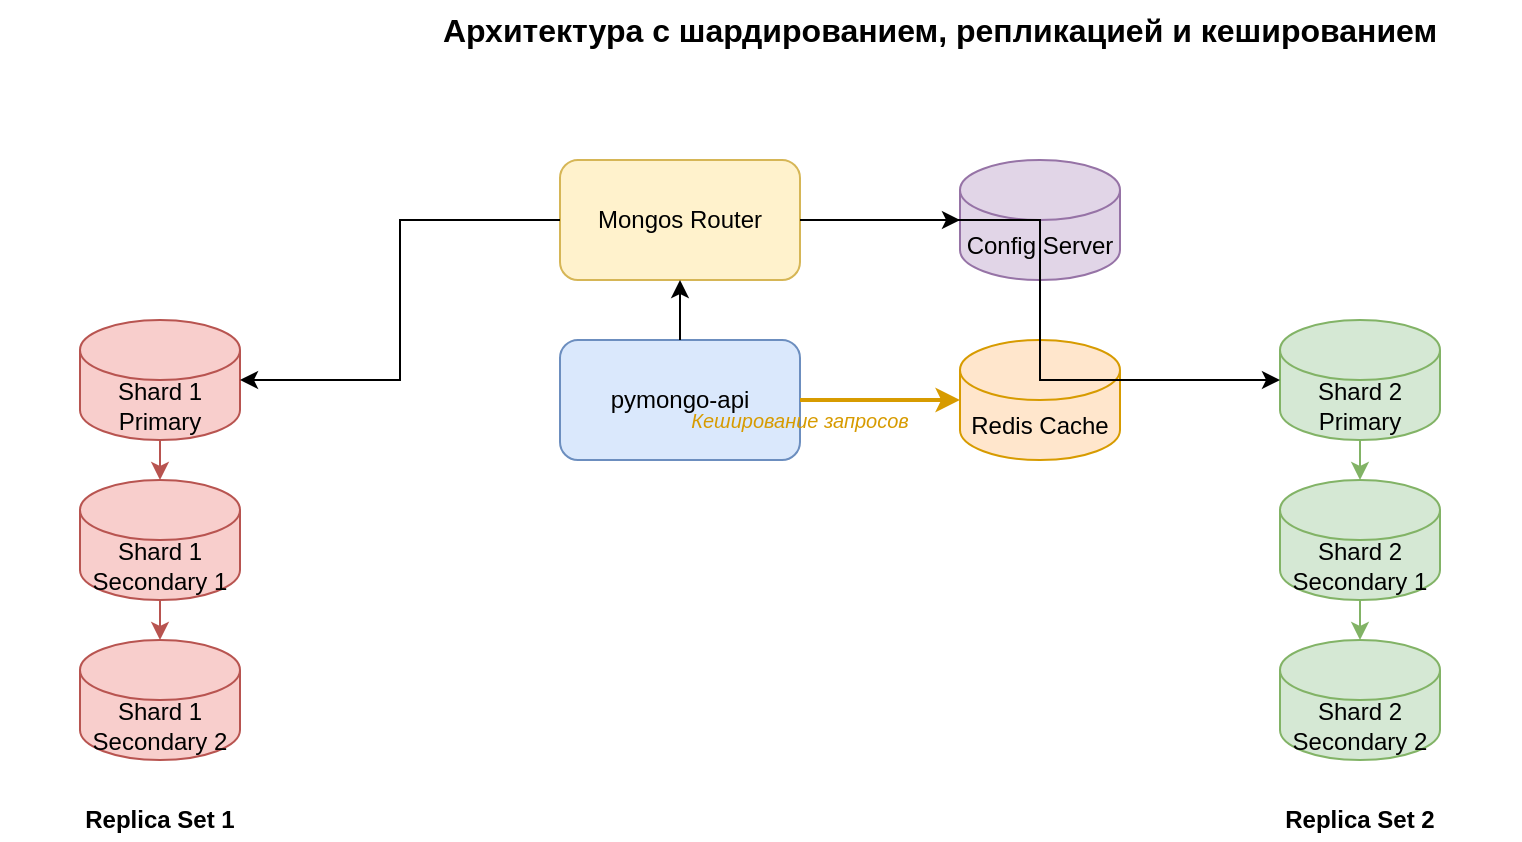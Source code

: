 <mxfile version="24.6.4" type="device">
  <diagram name="Шардирование + Репликация + Кеширование" id="-H_mtQnk-PTXWXPvYvuk">
    <mxGraphModel dx="954" dy="674" grid="1" gridSize="10" guides="1" tooltips="1" connect="1" arrows="1" fold="1" page="1" pageScale="1" pageWidth="1169" pageHeight="827" math="0" shadow="0">
      <root>
        <mxCell id="0" />
        <mxCell id="1" parent="0" />
        
        <!-- API Gateway -->
        <mxCell id="api-gateway" value="pymongo-api" style="rounded=1;whiteSpace=wrap;html=1;fillColor=#dae8fc;strokeColor=#6c8ebf;" vertex="1" parent="1">
          <mxGeometry x="360" y="290" width="120" height="60" as="geometry" />
        </mxCell>
        
        <!-- Redis Cache -->
        <mxCell id="redis-cache" value="Redis Cache" style="shape=cylinder3;whiteSpace=wrap;html=1;boundedLbl=1;backgroundOutline=1;size=15;fillColor=#ffe6cc;strokeColor=#d79b00;" vertex="1" parent="1">
          <mxGeometry x="560" y="290" width="80" height="60" as="geometry" />
        </mxCell>
        
        <!-- Mongos Router -->
        <mxCell id="mongos-router" value="Mongos Router" style="rounded=1;whiteSpace=wrap;html=1;fillColor=#fff2cc;strokeColor=#d6b656;" vertex="1" parent="1">
          <mxGeometry x="360" y="200" width="120" height="60" as="geometry" />
        </mxCell>
        
        <!-- Config Server -->
        <mxCell id="config-server" value="Config Server" style="shape=cylinder3;whiteSpace=wrap;html=1;boundedLbl=1;backgroundOutline=1;size=15;fillColor=#e1d5e7;strokeColor=#9673a6;" vertex="1" parent="1">
          <mxGeometry x="560" y="200" width="80" height="60" as="geometry" />
        </mxCell>
        
        <!-- Shard 1 Primary -->
        <mxCell id="shard1-primary" value="Shard 1 Primary" style="shape=cylinder3;whiteSpace=wrap;html=1;boundedLbl=1;backgroundOutline=1;size=15;fillColor=#f8cecc;strokeColor=#b85450;" vertex="1" parent="1">
          <mxGeometry x="120" y="280" width="80" height="60" as="geometry" />
        </mxCell>
        
        <!-- Shard 1 Secondary 1 -->
        <mxCell id="shard1-secondary1" value="Shard 1 Secondary 1" style="shape=cylinder3;whiteSpace=wrap;html=1;boundedLbl=1;backgroundOutline=1;size=15;fillColor=#f8cecc;strokeColor=#b85450;" vertex="1" parent="1">
          <mxGeometry x="120" y="360" width="80" height="60" as="geometry" />
        </mxCell>
        
        <!-- Shard 1 Secondary 2 -->
        <mxCell id="shard1-secondary2" value="Shard 1 Secondary 2" style="shape=cylinder3;whiteSpace=wrap;html=1;boundedLbl=1;backgroundOutline=1;size=15;fillColor=#f8cecc;strokeColor=#b85450;" vertex="1" parent="1">
          <mxGeometry x="120" y="440" width="80" height="60" as="geometry" />
        </mxCell>
        
        <!-- Shard 2 Primary -->
        <mxCell id="shard2-primary" value="Shard 2 Primary" style="shape=cylinder3;whiteSpace=wrap;html=1;boundedLbl=1;backgroundOutline=1;size=15;fillColor=#d5e8d4;strokeColor=#82b366;" vertex="1" parent="1">
          <mxGeometry x="720" y="280" width="80" height="60" as="geometry" />
        </mxCell>
        
        <!-- Shard 2 Secondary 1 -->
        <mxCell id="shard2-secondary1" value="Shard 2 Secondary 1" style="shape=cylinder3;whiteSpace=wrap;html=1;boundedLbl=1;backgroundOutline=1;size=15;fillColor=#d5e8d4;strokeColor=#82b366;" vertex="1" parent="1">
          <mxGeometry x="720" y="360" width="80" height="60" as="geometry" />
        </mxCell>
        
        <!-- Shard 2 Secondary 2 -->
        <mxCell id="shard2-secondary2" value="Shard 2 Secondary 2" style="shape=cylinder3;whiteSpace=wrap;html=1;boundedLbl=1;backgroundOutline=1;size=15;fillColor=#d5e8d4;strokeColor=#82b366;" vertex="1" parent="1">
          <mxGeometry x="720" y="440" width="80" height="60" as="geometry" />
        </mxCell>
        
        <!-- Connections -->
        <mxCell id="api-to-mongos" style="edgeStyle=orthogonalEdgeStyle;rounded=0;orthogonalLoop=1;jettySize=auto;html=1;exitX=0.5;exitY=0;exitDx=0;exitDy=0;entryX=0.5;entryY=1;entryDx=0;entryDy=0;" edge="1" parent="1" source="api-gateway" target="mongos-router">
          <mxGeometry relative="1" as="geometry" />
        </mxCell>
        
        <mxCell id="api-to-redis" style="edgeStyle=orthogonalEdgeStyle;rounded=0;orthogonalLoop=1;jettySize=auto;html=1;exitX=1;exitY=0.5;exitDx=0;exitDy=0;entryX=0;entryY=0.5;entryDx=0;entryDy=0;strokeColor=#d79b00;strokeWidth=2;" edge="1" parent="1" source="api-gateway" target="redis-cache">
          <mxGeometry relative="1" as="geometry" />
        </mxCell>
        
        <mxCell id="mongos-to-config" style="edgeStyle=orthogonalEdgeStyle;rounded=0;orthogonalLoop=1;jettySize=auto;html=1;exitX=1;exitY=0.5;exitDx=0;exitDy=0;entryX=0;entryY=0.5;entryDx=0;entryDy=0;" edge="1" parent="1" source="mongos-router" target="config-server">
          <mxGeometry relative="1" as="geometry" />
        </mxCell>
        
        <mxCell id="mongos-to-shard1-primary" style="edgeStyle=orthogonalEdgeStyle;rounded=0;orthogonalLoop=1;jettySize=auto;html=1;exitX=0;exitY=0.5;exitDx=0;exitDy=0;entryX=1;entryY=0.5;entryDx=0;entryDy=0;" edge="1" parent="1" source="mongos-router" target="shard1-primary">
          <mxGeometry relative="1" as="geometry" />
        </mxCell>
        
        <mxCell id="mongos-to-shard2-primary" style="edgeStyle=orthogonalEdgeStyle;rounded=0;orthogonalLoop=1;jettySize=auto;html=1;exitX=1;exitY=0.5;exitDx=0;exitDy=0;entryX=0;entryY=0.5;entryDx=0;entryDy=0;" edge="1" parent="1" source="mongos-router" target="shard2-primary">
          <mxGeometry relative="1" as="geometry" />
        </mxCell>
        
        <!-- Replica Set Connections -->
        <mxCell id="shard1-replica-1" style="edgeStyle=orthogonalEdgeStyle;rounded=0;orthogonalLoop=1;jettySize=auto;html=1;exitX=0.5;exitY=1;exitDx=0;exitDy=0;entryX=0.5;entryY=0;entryDx=0;entryDy=0;strokeColor=#b85450;" edge="1" parent="1" source="shard1-primary" target="shard1-secondary1">
          <mxGeometry relative="1" as="geometry" />
        </mxCell>
        
        <mxCell id="shard1-replica-2" style="edgeStyle=orthogonalEdgeStyle;rounded=0;orthogonalLoop=1;jettySize=auto;html=1;exitX=0.5;exitY=1;exitDx=0;exitDy=0;entryX=0.5;entryY=0;entryDx=0;entryDy=0;strokeColor=#b85450;" edge="1" parent="1" source="shard1-secondary1" target="shard1-secondary2">
          <mxGeometry relative="1" as="geometry" />
        </mxCell>
        
        <mxCell id="shard2-replica-1" style="edgeStyle=orthogonalEdgeStyle;rounded=0;orthogonalLoop=1;jettySize=auto;html=1;exitX=0.5;exitY=1;exitDx=0;exitDy=0;entryX=0.5;entryY=0;entryDx=0;entryDy=0;strokeColor=#82b366;" edge="1" parent="1" source="shard2-primary" target="shard2-secondary1">
          <mxGeometry relative="1" as="geometry" />
        </mxCell>
        
        <mxCell id="shard2-replica-2" style="edgeStyle=orthogonalEdgeStyle;rounded=0;orthogonalLoop=1;jettySize=auto;html=1;exitX=0.5;exitY=1;exitDx=0;exitDy=0;entryX=0.5;entryY=0;entryDx=0;entryDy=0;strokeColor=#82b366;" edge="1" parent="1" source="shard2-secondary1" target="shard2-secondary2">
          <mxGeometry relative="1" as="geometry" />
        </mxCell>
        
        <!-- Title -->
        <mxCell id="title" value="Архитектура с шардированием, репликацией и кешированием" style="text;html=1;strokeColor=none;fillColor=none;align=center;verticalAlign=middle;whiteSpace=wrap;rounded=0;fontSize=16;fontStyle=1;" vertex="1" parent="1">
          <mxGeometry x="300" y="120" width="500" height="30" as="geometry" />
        </mxCell>
        
        <!-- Replica Set Labels -->
        <mxCell id="shard1-label" value="Replica Set 1" style="text;html=1;strokeColor=none;fillColor=none;align=center;verticalAlign=middle;whiteSpace=wrap;rounded=0;fontSize=12;fontStyle=1;" vertex="1" parent="1">
          <mxGeometry x="80" y="520" width="160" height="20" as="geometry" />
        </mxCell>
        
        <mxCell id="shard2-label" value="Replica Set 2" style="text;html=1;strokeColor=none;fillColor=none;align=center;verticalAlign=middle;whiteSpace=wrap;rounded=0;fontSize=12;fontStyle=1;" vertex="1" parent="1">
          <mxGeometry x="680" y="520" width="160" height="20" as="geometry" />
        </mxCell>
        
        <!-- Cache Flow Label -->
        <mxCell id="cache-flow-label" value="Кеширование запросов" style="text;html=1;strokeColor=none;fillColor=none;align=center;verticalAlign=middle;whiteSpace=wrap;rounded=0;fontSize=10;fontStyle=2;fontColor=#d79b00;" vertex="1" parent="1">
          <mxGeometry x="420" y="320" width="120" height="20" as="geometry" />
        </mxCell>
        
      </root>
    </mxGraphModel>
  </diagram>
</mxfile> 